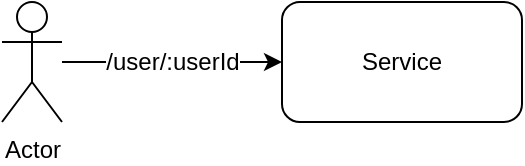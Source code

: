 <mxfile version="16.6.6" type="device"><diagram id="IRTRRDauqhS0KC-Vc0i-" name="Page-1"><mxGraphModel dx="1422" dy="778" grid="1" gridSize="10" guides="1" tooltips="1" connect="1" arrows="1" fold="1" page="1" pageScale="1" pageWidth="850" pageHeight="1100" math="0" shadow="0"><root><mxCell id="0"/><mxCell id="1" parent="0"/><mxCell id="BGuPzNg7n9KqEnOM3PpP-13" value="Service" style="rounded=1;whiteSpace=wrap;html=1;fontSize=12;" vertex="1" parent="1"><mxGeometry x="430" y="370" width="120" height="60" as="geometry"/></mxCell><mxCell id="BGuPzNg7n9KqEnOM3PpP-16" value="Actor" style="shape=umlActor;verticalLabelPosition=bottom;verticalAlign=top;html=1;outlineConnect=0;fontSize=12;" vertex="1" parent="1"><mxGeometry x="290" y="370" width="30" height="60" as="geometry"/></mxCell><mxCell id="BGuPzNg7n9KqEnOM3PpP-17" value="/user/:userId" style="endArrow=classic;html=1;rounded=0;fontSize=12;" edge="1" parent="1" source="BGuPzNg7n9KqEnOM3PpP-16" target="BGuPzNg7n9KqEnOM3PpP-13"><mxGeometry width="50" height="50" relative="1" as="geometry"><mxPoint x="400" y="430" as="sourcePoint"/><mxPoint x="450" y="380" as="targetPoint"/></mxGeometry></mxCell></root></mxGraphModel></diagram></mxfile>